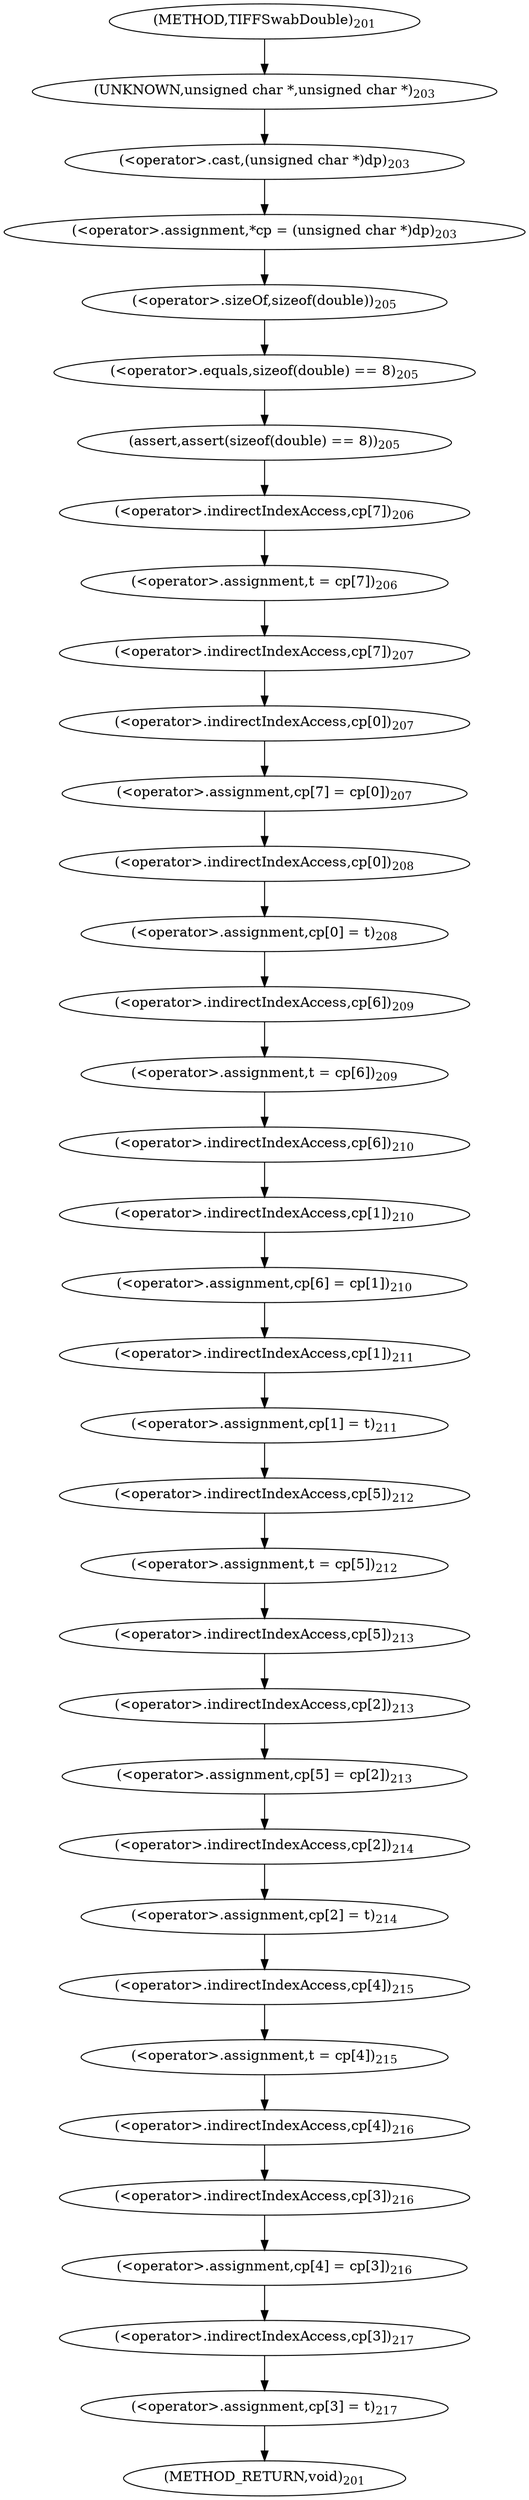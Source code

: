 digraph "TIFFSwabDouble" {  
"34799" [label = <(&lt;operator&gt;.assignment,*cp = (unsigned char *)dp)<SUB>203</SUB>> ]
"34805" [label = <(assert,assert(sizeof(double) == 8))<SUB>205</SUB>> ]
"34810" [label = <(&lt;operator&gt;.assignment,t = cp[7])<SUB>206</SUB>> ]
"34815" [label = <(&lt;operator&gt;.assignment,cp[7] = cp[0])<SUB>207</SUB>> ]
"34822" [label = <(&lt;operator&gt;.assignment,cp[0] = t)<SUB>208</SUB>> ]
"34827" [label = <(&lt;operator&gt;.assignment,t = cp[6])<SUB>209</SUB>> ]
"34832" [label = <(&lt;operator&gt;.assignment,cp[6] = cp[1])<SUB>210</SUB>> ]
"34839" [label = <(&lt;operator&gt;.assignment,cp[1] = t)<SUB>211</SUB>> ]
"34844" [label = <(&lt;operator&gt;.assignment,t = cp[5])<SUB>212</SUB>> ]
"34849" [label = <(&lt;operator&gt;.assignment,cp[5] = cp[2])<SUB>213</SUB>> ]
"34856" [label = <(&lt;operator&gt;.assignment,cp[2] = t)<SUB>214</SUB>> ]
"34861" [label = <(&lt;operator&gt;.assignment,t = cp[4])<SUB>215</SUB>> ]
"34866" [label = <(&lt;operator&gt;.assignment,cp[4] = cp[3])<SUB>216</SUB>> ]
"34873" [label = <(&lt;operator&gt;.assignment,cp[3] = t)<SUB>217</SUB>> ]
"34801" [label = <(&lt;operator&gt;.cast,(unsigned char *)dp)<SUB>203</SUB>> ]
"34806" [label = <(&lt;operator&gt;.equals,sizeof(double) == 8)<SUB>205</SUB>> ]
"34812" [label = <(&lt;operator&gt;.indirectIndexAccess,cp[7])<SUB>206</SUB>> ]
"34816" [label = <(&lt;operator&gt;.indirectIndexAccess,cp[7])<SUB>207</SUB>> ]
"34819" [label = <(&lt;operator&gt;.indirectIndexAccess,cp[0])<SUB>207</SUB>> ]
"34823" [label = <(&lt;operator&gt;.indirectIndexAccess,cp[0])<SUB>208</SUB>> ]
"34829" [label = <(&lt;operator&gt;.indirectIndexAccess,cp[6])<SUB>209</SUB>> ]
"34833" [label = <(&lt;operator&gt;.indirectIndexAccess,cp[6])<SUB>210</SUB>> ]
"34836" [label = <(&lt;operator&gt;.indirectIndexAccess,cp[1])<SUB>210</SUB>> ]
"34840" [label = <(&lt;operator&gt;.indirectIndexAccess,cp[1])<SUB>211</SUB>> ]
"34846" [label = <(&lt;operator&gt;.indirectIndexAccess,cp[5])<SUB>212</SUB>> ]
"34850" [label = <(&lt;operator&gt;.indirectIndexAccess,cp[5])<SUB>213</SUB>> ]
"34853" [label = <(&lt;operator&gt;.indirectIndexAccess,cp[2])<SUB>213</SUB>> ]
"34857" [label = <(&lt;operator&gt;.indirectIndexAccess,cp[2])<SUB>214</SUB>> ]
"34863" [label = <(&lt;operator&gt;.indirectIndexAccess,cp[4])<SUB>215</SUB>> ]
"34867" [label = <(&lt;operator&gt;.indirectIndexAccess,cp[4])<SUB>216</SUB>> ]
"34870" [label = <(&lt;operator&gt;.indirectIndexAccess,cp[3])<SUB>216</SUB>> ]
"34874" [label = <(&lt;operator&gt;.indirectIndexAccess,cp[3])<SUB>217</SUB>> ]
"34802" [label = <(UNKNOWN,unsigned char *,unsigned char *)<SUB>203</SUB>> ]
"34807" [label = <(&lt;operator&gt;.sizeOf,sizeof(double))<SUB>205</SUB>> ]
"34795" [label = <(METHOD,TIFFSwabDouble)<SUB>201</SUB>> ]
"34878" [label = <(METHOD_RETURN,void)<SUB>201</SUB>> ]
  "34799" -> "34807" 
  "34805" -> "34812" 
  "34810" -> "34816" 
  "34815" -> "34823" 
  "34822" -> "34829" 
  "34827" -> "34833" 
  "34832" -> "34840" 
  "34839" -> "34846" 
  "34844" -> "34850" 
  "34849" -> "34857" 
  "34856" -> "34863" 
  "34861" -> "34867" 
  "34866" -> "34874" 
  "34873" -> "34878" 
  "34801" -> "34799" 
  "34806" -> "34805" 
  "34812" -> "34810" 
  "34816" -> "34819" 
  "34819" -> "34815" 
  "34823" -> "34822" 
  "34829" -> "34827" 
  "34833" -> "34836" 
  "34836" -> "34832" 
  "34840" -> "34839" 
  "34846" -> "34844" 
  "34850" -> "34853" 
  "34853" -> "34849" 
  "34857" -> "34856" 
  "34863" -> "34861" 
  "34867" -> "34870" 
  "34870" -> "34866" 
  "34874" -> "34873" 
  "34802" -> "34801" 
  "34807" -> "34806" 
  "34795" -> "34802" 
}
